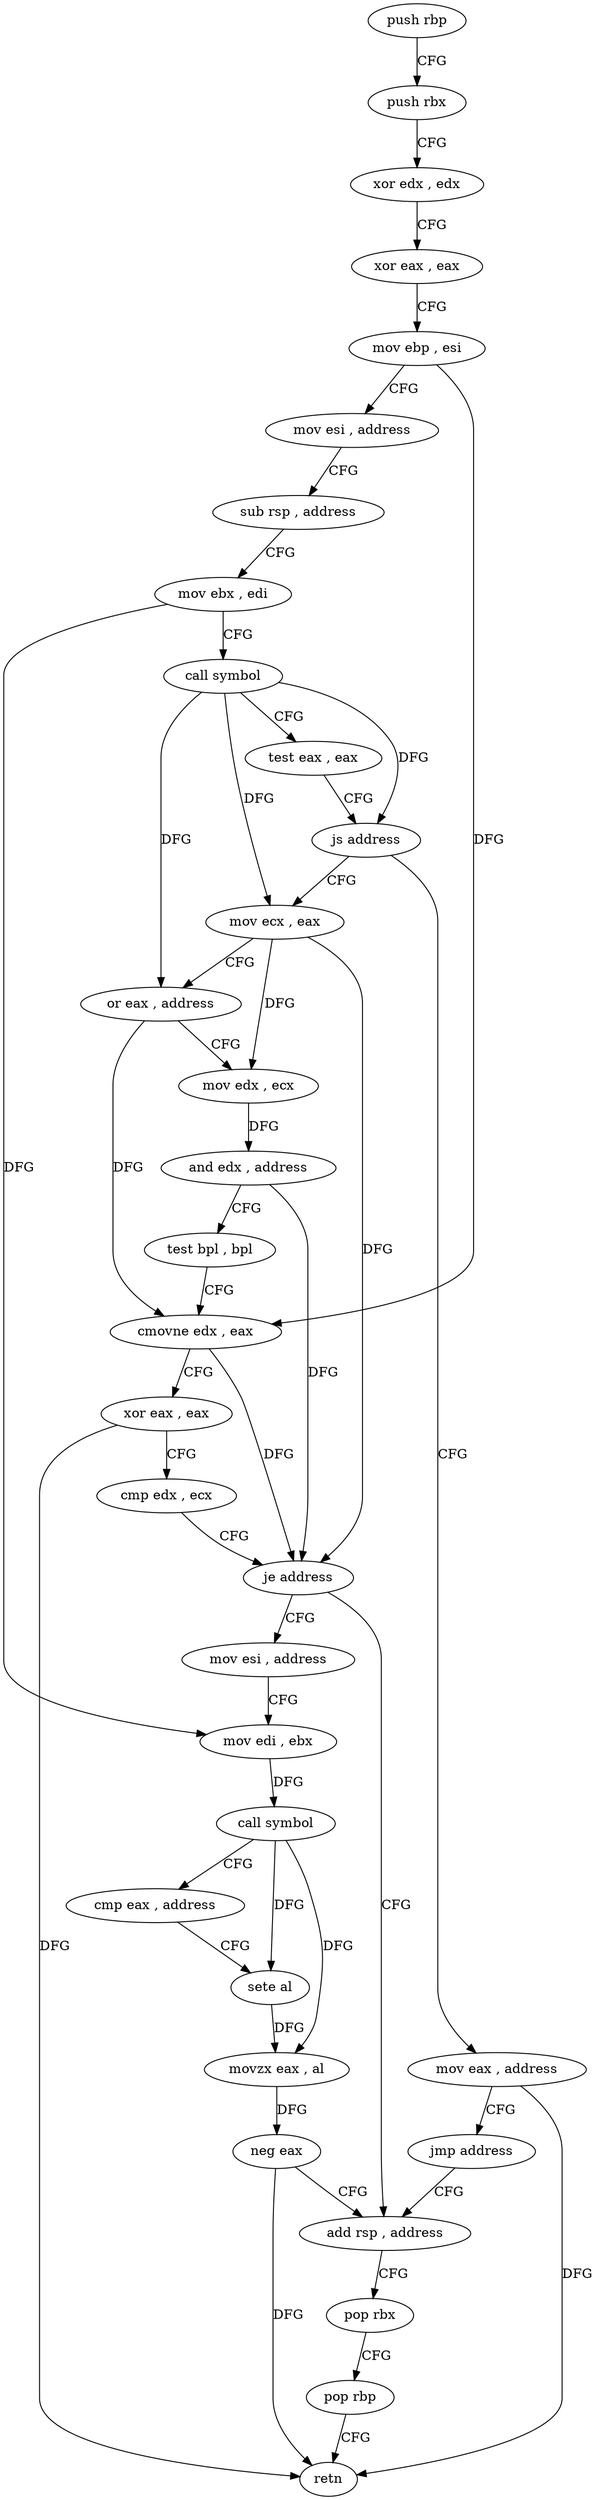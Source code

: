 digraph "func" {
"4267952" [label = "push rbp" ]
"4267953" [label = "push rbx" ]
"4267954" [label = "xor edx , edx" ]
"4267956" [label = "xor eax , eax" ]
"4267958" [label = "mov ebp , esi" ]
"4267960" [label = "mov esi , address" ]
"4267965" [label = "sub rsp , address" ]
"4267969" [label = "mov ebx , edi" ]
"4267971" [label = "call symbol" ]
"4267976" [label = "test eax , eax" ]
"4267978" [label = "js address" ]
"4268032" [label = "mov eax , address" ]
"4267980" [label = "mov ecx , eax" ]
"4268037" [label = "jmp address" ]
"4268025" [label = "add rsp , address" ]
"4267982" [label = "or eax , address" ]
"4267985" [label = "mov edx , ecx" ]
"4267987" [label = "and edx , address" ]
"4267990" [label = "test bpl , bpl" ]
"4267993" [label = "cmovne edx , eax" ]
"4267996" [label = "xor eax , eax" ]
"4267998" [label = "cmp edx , ecx" ]
"4268000" [label = "je address" ]
"4268002" [label = "mov esi , address" ]
"4268029" [label = "pop rbx" ]
"4268030" [label = "pop rbp" ]
"4268031" [label = "retn" ]
"4268007" [label = "mov edi , ebx" ]
"4268009" [label = "call symbol" ]
"4268014" [label = "cmp eax , address" ]
"4268017" [label = "sete al" ]
"4268020" [label = "movzx eax , al" ]
"4268023" [label = "neg eax" ]
"4267952" -> "4267953" [ label = "CFG" ]
"4267953" -> "4267954" [ label = "CFG" ]
"4267954" -> "4267956" [ label = "CFG" ]
"4267956" -> "4267958" [ label = "CFG" ]
"4267958" -> "4267960" [ label = "CFG" ]
"4267958" -> "4267993" [ label = "DFG" ]
"4267960" -> "4267965" [ label = "CFG" ]
"4267965" -> "4267969" [ label = "CFG" ]
"4267969" -> "4267971" [ label = "CFG" ]
"4267969" -> "4268007" [ label = "DFG" ]
"4267971" -> "4267976" [ label = "CFG" ]
"4267971" -> "4267978" [ label = "DFG" ]
"4267971" -> "4267980" [ label = "DFG" ]
"4267971" -> "4267982" [ label = "DFG" ]
"4267976" -> "4267978" [ label = "CFG" ]
"4267978" -> "4268032" [ label = "CFG" ]
"4267978" -> "4267980" [ label = "CFG" ]
"4268032" -> "4268037" [ label = "CFG" ]
"4268032" -> "4268031" [ label = "DFG" ]
"4267980" -> "4267982" [ label = "CFG" ]
"4267980" -> "4267985" [ label = "DFG" ]
"4267980" -> "4268000" [ label = "DFG" ]
"4268037" -> "4268025" [ label = "CFG" ]
"4268025" -> "4268029" [ label = "CFG" ]
"4267982" -> "4267985" [ label = "CFG" ]
"4267982" -> "4267993" [ label = "DFG" ]
"4267985" -> "4267987" [ label = "DFG" ]
"4267987" -> "4267990" [ label = "CFG" ]
"4267987" -> "4268000" [ label = "DFG" ]
"4267990" -> "4267993" [ label = "CFG" ]
"4267993" -> "4267996" [ label = "CFG" ]
"4267993" -> "4268000" [ label = "DFG" ]
"4267996" -> "4267998" [ label = "CFG" ]
"4267996" -> "4268031" [ label = "DFG" ]
"4267998" -> "4268000" [ label = "CFG" ]
"4268000" -> "4268025" [ label = "CFG" ]
"4268000" -> "4268002" [ label = "CFG" ]
"4268002" -> "4268007" [ label = "CFG" ]
"4268029" -> "4268030" [ label = "CFG" ]
"4268030" -> "4268031" [ label = "CFG" ]
"4268007" -> "4268009" [ label = "DFG" ]
"4268009" -> "4268014" [ label = "CFG" ]
"4268009" -> "4268017" [ label = "DFG" ]
"4268009" -> "4268020" [ label = "DFG" ]
"4268014" -> "4268017" [ label = "CFG" ]
"4268017" -> "4268020" [ label = "DFG" ]
"4268020" -> "4268023" [ label = "DFG" ]
"4268023" -> "4268025" [ label = "CFG" ]
"4268023" -> "4268031" [ label = "DFG" ]
}

